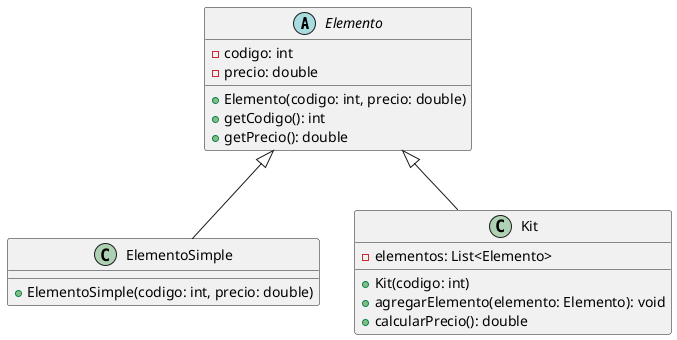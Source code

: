 @startuml
abstract class Elemento {
    - codigo: int
    - precio: double

    + Elemento(codigo: int, precio: double)
    + getCodigo(): int
    + getPrecio(): double
}

class ElementoSimple {
    + ElementoSimple(codigo: int, precio: double)
}

class Kit {
    - elementos: List<Elemento>

    + Kit(codigo: int)
    + agregarElemento(elemento: Elemento): void
    + calcularPrecio(): double
}
Elemento <|-- ElementoSimple
Elemento <|-- Kit

@enduml
